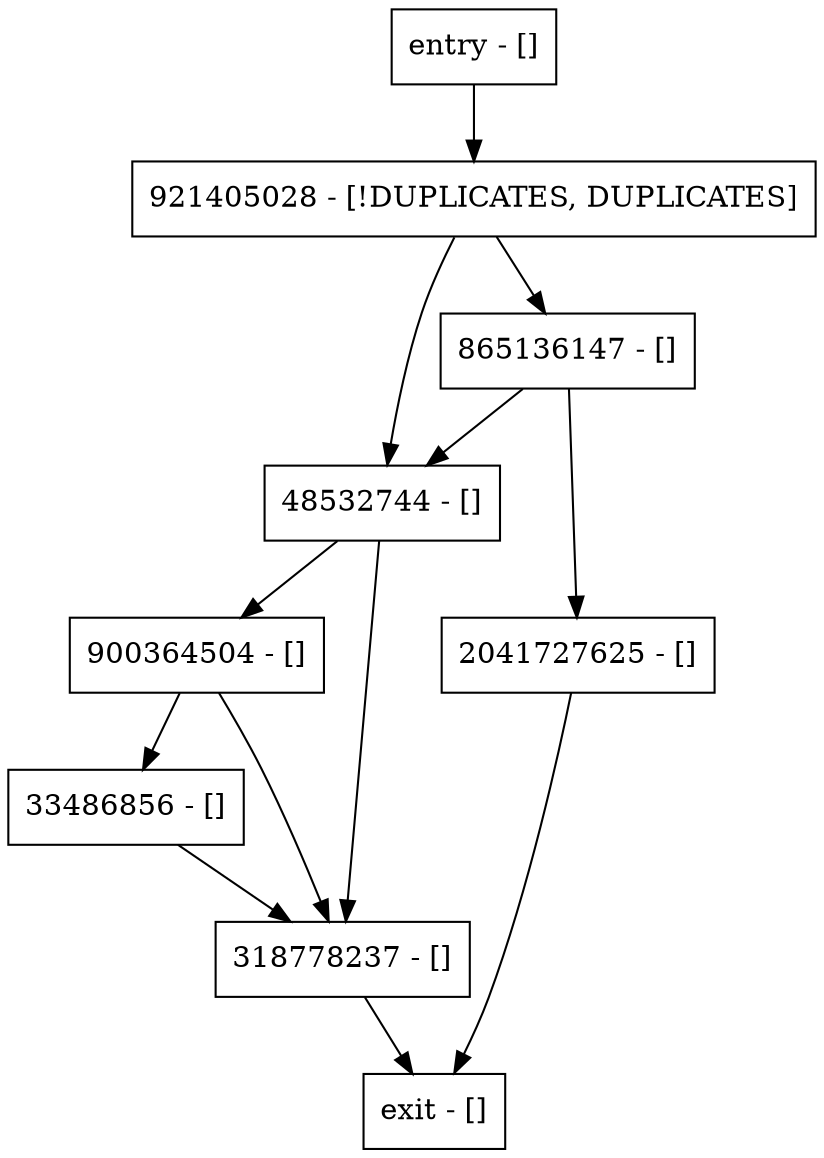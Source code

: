 digraph <init> {
node [shape=record];
865136147 [label="865136147 - []"];
entry [label="entry - []"];
exit [label="exit - []"];
33486856 [label="33486856 - []"];
48532744 [label="48532744 - []"];
921405028 [label="921405028 - [!DUPLICATES, DUPLICATES]"];
2041727625 [label="2041727625 - []"];
900364504 [label="900364504 - []"];
318778237 [label="318778237 - []"];
entry;
exit;
865136147 -> 48532744;
865136147 -> 2041727625;
entry -> 921405028;
33486856 -> 318778237;
48532744 -> 900364504;
48532744 -> 318778237;
921405028 -> 865136147;
921405028 -> 48532744;
2041727625 -> exit;
900364504 -> 33486856;
900364504 -> 318778237;
318778237 -> exit;
}
